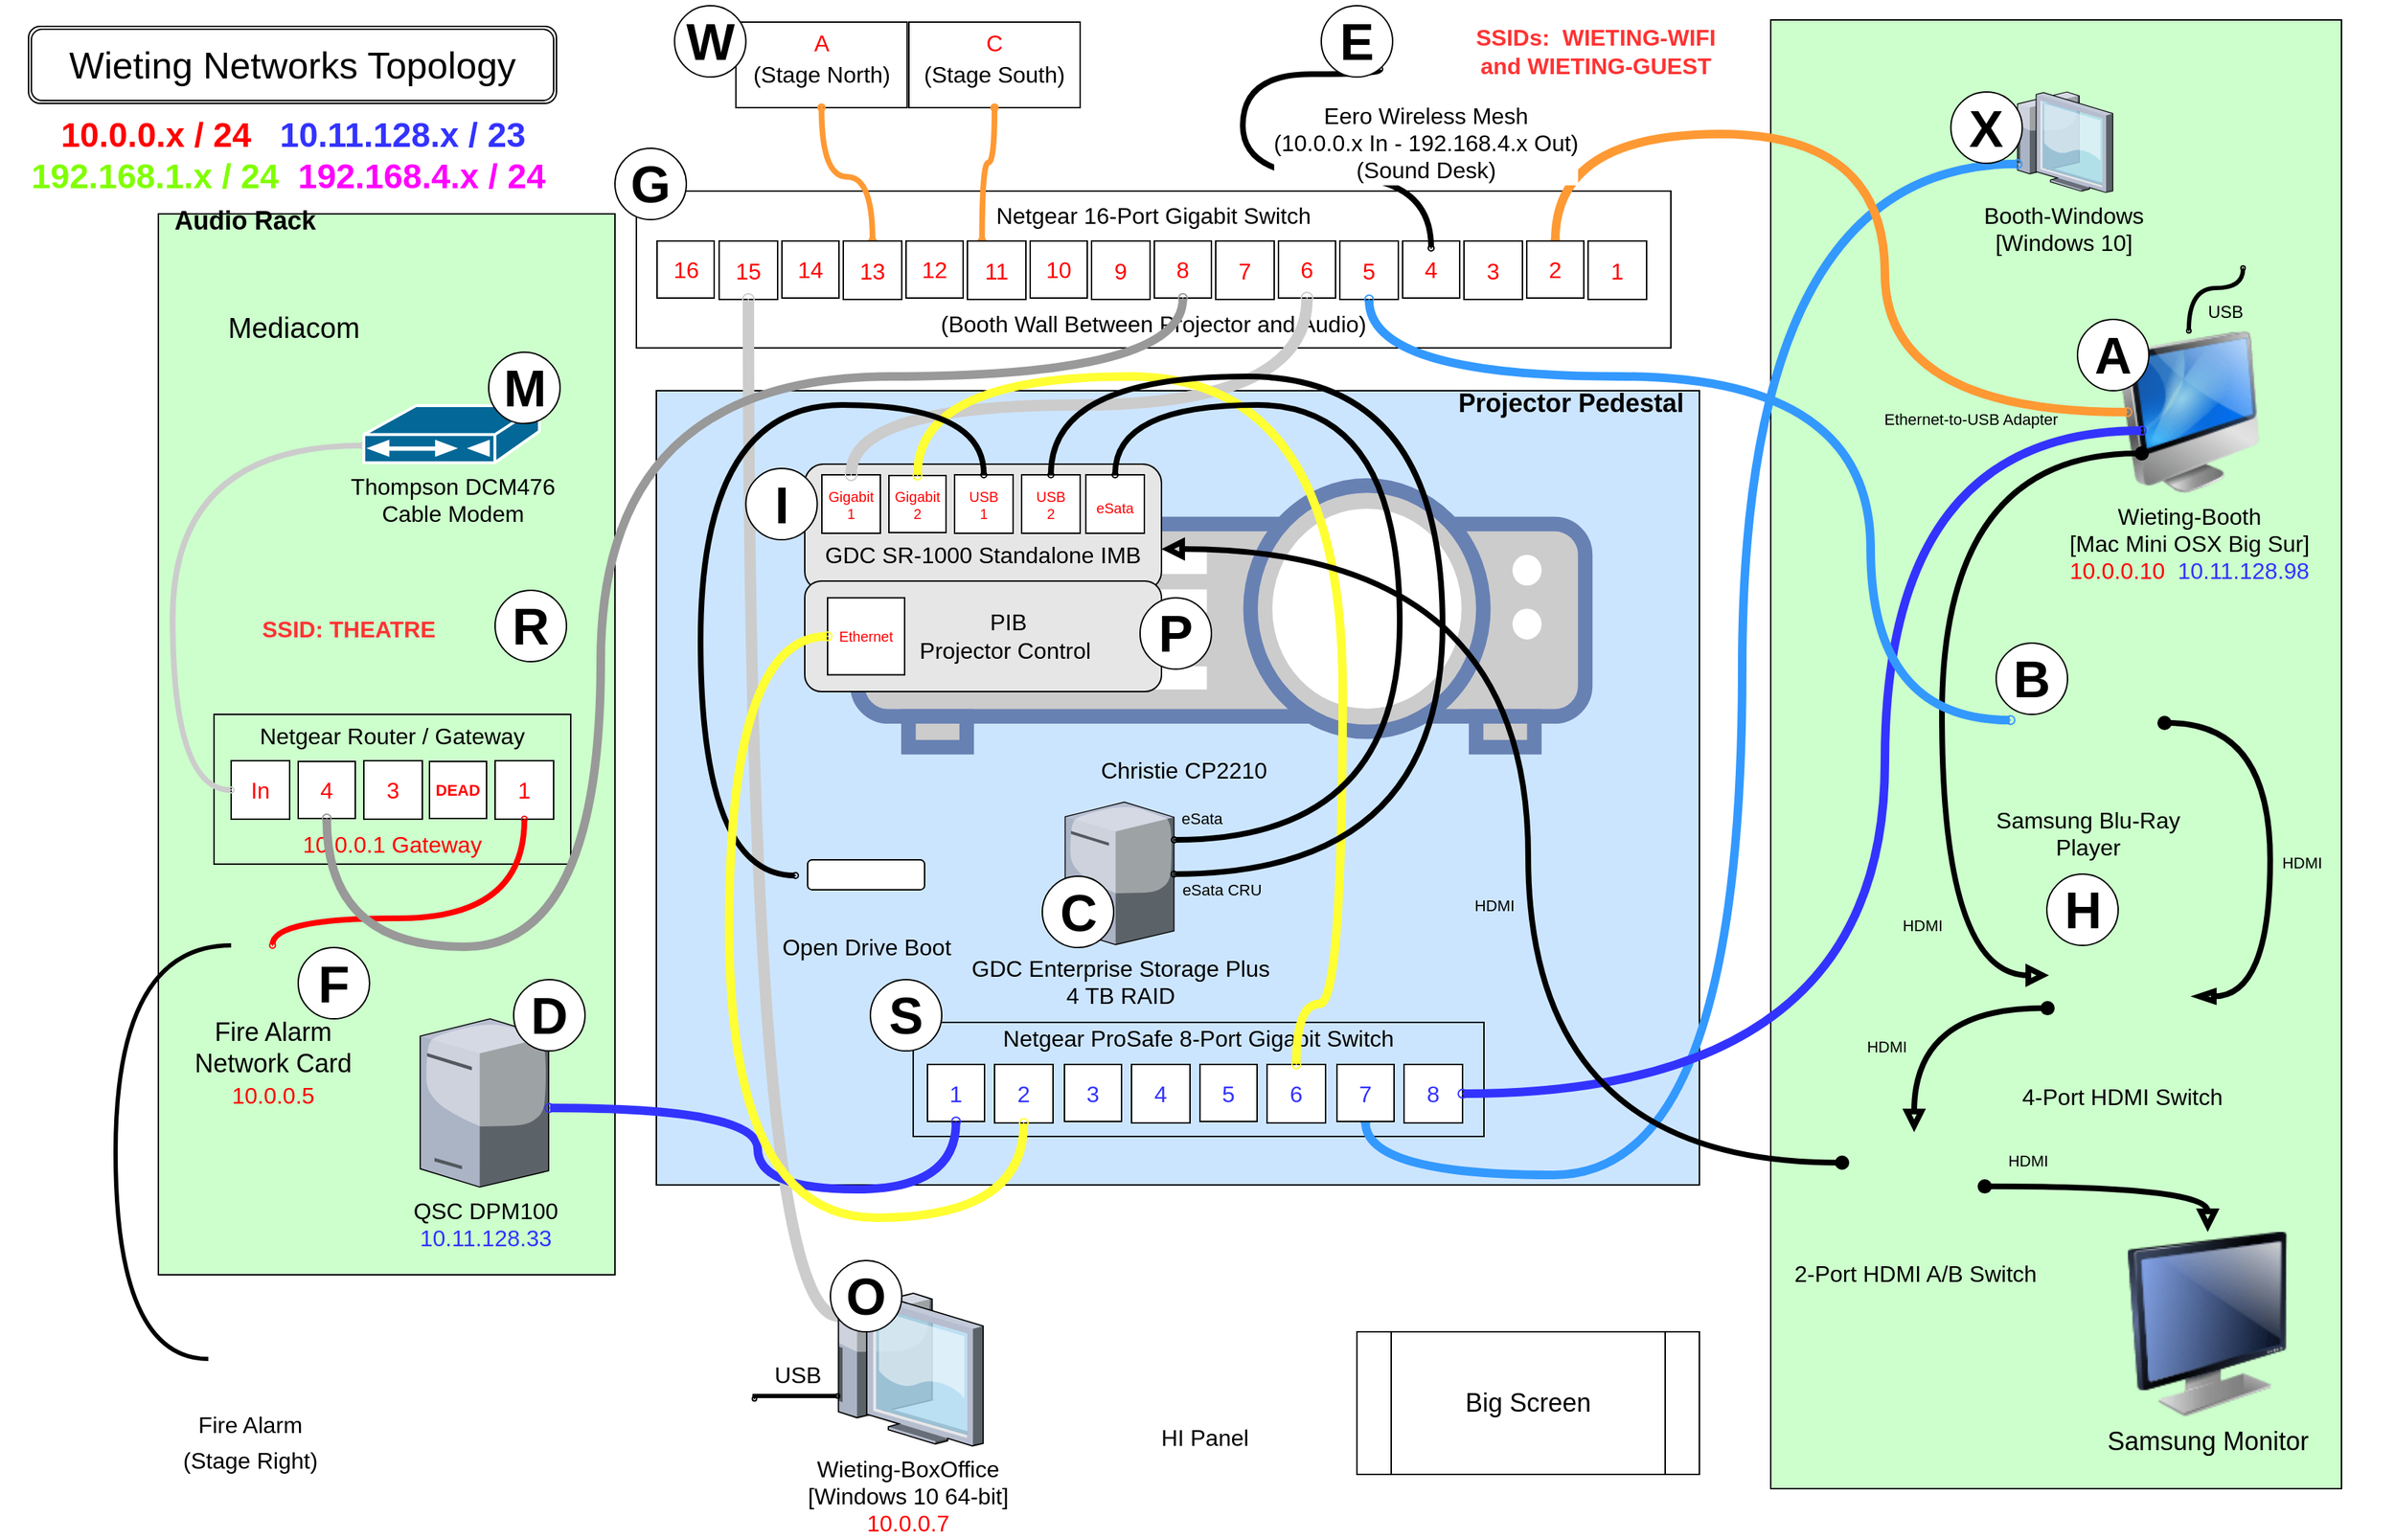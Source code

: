 <mxfile version="15.4.0" type="device"><diagram name="Page-1" id="822b0af5-4adb-64df-f703-e8dfc1f81529"><mxGraphModel dx="1106" dy="602" grid="1" gridSize="10" guides="1" tooltips="1" connect="1" arrows="0" fold="1" page="1" pageScale="1" pageWidth="1700" pageHeight="1100" background="#ffffff" math="0" shadow="0"><root><mxCell id="0"/><mxCell id="1" parent="0"/><mxCell id="6fv-lt0f8RNaYXscr7Qo-129" value="&lt;font style=&quot;font-size: 18px&quot;&gt;&lt;b&gt;&amp;nbsp; Audio Rack&lt;br&gt;&lt;br&gt;&lt;br&gt;&lt;br&gt;&lt;br&gt;&lt;br&gt;&lt;br&gt;&lt;br&gt;&lt;br&gt;&lt;br&gt;&lt;br&gt;&lt;br&gt;&lt;br&gt;&lt;br&gt;&lt;br&gt;&lt;br&gt;&lt;br&gt;&lt;br&gt;&lt;br&gt;&lt;br&gt;&lt;br&gt;&lt;br&gt;&lt;br&gt;&lt;br&gt;&lt;br&gt;&lt;br&gt;&lt;br&gt;&lt;br&gt;&lt;br&gt;&lt;br&gt;&lt;br&gt;&lt;br&gt;&lt;br&gt;&lt;br&gt;&lt;/b&gt;&lt;/font&gt;&lt;div style=&quot;font-size: 18px&quot;&gt;&lt;br&gt;&lt;/div&gt;" style="rounded=0;whiteSpace=wrap;html=1;labelBackgroundColor=none;fillColor=#CCFFCC;align=left;" parent="1" vertex="1"><mxGeometry x="150" y="156" width="320" height="744" as="geometry"/></mxCell><mxCell id="6fv-lt0f8RNaYXscr7Qo-126" value="&lt;b&gt;&lt;br&gt;&lt;/b&gt;" style="rounded=0;whiteSpace=wrap;html=1;fillColor=#CCFFCC;align=left;" parent="1" vertex="1"><mxGeometry x="1280" y="20" width="400" height="1030" as="geometry"/></mxCell><mxCell id="6fv-lt0f8RNaYXscr7Qo-125" value="&lt;font style=&quot;font-size: 18px&quot;&gt;&lt;b&gt;&amp;nbsp; &amp;nbsp; &amp;nbsp; &amp;nbsp; &amp;nbsp; &amp;nbsp; &amp;nbsp; &amp;nbsp; &amp;nbsp; &amp;nbsp; &amp;nbsp; &amp;nbsp; &amp;nbsp; &amp;nbsp; &amp;nbsp; &amp;nbsp; &amp;nbsp; &amp;nbsp; &amp;nbsp; &amp;nbsp; &amp;nbsp; &amp;nbsp; &amp;nbsp; &amp;nbsp; &amp;nbsp; &amp;nbsp; &amp;nbsp; &amp;nbsp; &amp;nbsp; &amp;nbsp; &amp;nbsp; &amp;nbsp; &amp;nbsp; &amp;nbsp; &amp;nbsp; &amp;nbsp; &amp;nbsp; &amp;nbsp; &amp;nbsp; &amp;nbsp; &amp;nbsp; &amp;nbsp; &amp;nbsp; &amp;nbsp; &amp;nbsp; &amp;nbsp; &amp;nbsp; &amp;nbsp; &amp;nbsp; &amp;nbsp; &amp;nbsp; &amp;nbsp; &amp;nbsp; &amp;nbsp; &amp;nbsp; &amp;nbsp; Projector Pedestal&lt;br&gt;&lt;br&gt;&lt;br&gt;&lt;br&gt;&lt;br&gt;&lt;br&gt;&lt;br&gt;&lt;br&gt;&lt;br&gt;&lt;br&gt;&lt;br&gt;&lt;br&gt;&lt;br&gt;&lt;br&gt;&lt;br&gt;&lt;br&gt;&lt;br&gt;&lt;br&gt;&lt;br&gt;&lt;br&gt;&lt;br&gt;&lt;br&gt;&lt;br&gt;&lt;br&gt;&lt;br&gt;&lt;/b&gt;&lt;br&gt;&lt;/font&gt;" style="rounded=0;whiteSpace=wrap;html=1;align=left;fillColor=#CCE5FF;" parent="1" vertex="1"><mxGeometry x="499" y="280" width="731" height="557" as="geometry"/></mxCell><mxCell id="4" value="&lt;div&gt;Booth-Windows&lt;/div&gt;&lt;div&gt;[Windows 10]&lt;/div&gt;&lt;div&gt;&lt;br&gt;&lt;/div&gt;" style="verticalLabelPosition=bottom;aspect=fixed;html=1;verticalAlign=top;strokeColor=none;shape=mxgraph.citrix.thin_client;fontSize=16;" parent="1" vertex="1"><mxGeometry x="1449.25" y="70.5" width="70.5" height="70.5" as="geometry"/></mxCell><mxCell id="11" value="GDC Enterprise Storage Plus&lt;br&gt;4 TB RAID&lt;br&gt;&lt;div&gt;&lt;br&gt;&lt;/div&gt;" style="verticalLabelPosition=bottom;aspect=fixed;html=1;verticalAlign=top;strokeColor=none;shape=mxgraph.citrix.tower_server;fontSize=16;" parent="1" vertex="1"><mxGeometry x="785.5" y="568.5" width="76.27" height="100" as="geometry"/></mxCell><mxCell id="13" value="&lt;span&gt;QSC DPM100&lt;br&gt;&lt;/span&gt;&lt;div&gt;&lt;div&gt;&lt;font color=&quot;#3333ff&quot;&gt;10.11.128.33&lt;/font&gt;&lt;/div&gt;&lt;/div&gt;" style="verticalLabelPosition=bottom;aspect=fixed;html=1;verticalAlign=top;strokeColor=none;shape=mxgraph.citrix.tower_server;fontSize=16;" parent="1" vertex="1"><mxGeometry x="333.5" y="720.5" width="90" height="118" as="geometry"/></mxCell><mxCell id="15" value="&lt;font color=&quot;#000000&quot; style=&quot;font-size: 16px&quot;&gt;Christie CP2210&amp;nbsp; &amp;nbsp; &amp;nbsp; &amp;nbsp; &amp;nbsp; &amp;nbsp;&amp;nbsp;&lt;br&gt;&lt;/font&gt;" style="fontColor=#0066CC;verticalAlign=top;verticalLabelPosition=bottom;labelPosition=center;align=center;html=1;fillColor=#CCCCCC;strokeColor=#6881B3;gradientColor=none;gradientDirection=north;strokeWidth=2;shape=mxgraph.networks.video_projector;" parent="1" vertex="1"><mxGeometry x="640" y="346.5" width="510" height="183.5" as="geometry"/></mxCell><mxCell id="16" value="Wieting-Booth&lt;div&gt;[Mac Mini OSX Big Sur]&lt;/div&gt;&lt;div&gt;&lt;font color=&quot;#ff0000&quot;&gt;10.0.0.10 &amp;nbsp;&lt;/font&gt;&lt;font color=&quot;#3333ff&quot;&gt;10.11.128.98&lt;/font&gt;&lt;/div&gt;" style="image;html=1;labelBackgroundColor=none;image=img/lib/clip_art/computers/iMac_128x128.png;fontSize=16;" parent="1" vertex="1"><mxGeometry x="1488" y="238" width="170" height="114" as="geometry"/></mxCell><mxCell id="19" value="&lt;span style=&quot;background-color: rgb(255 , 255 , 255)&quot;&gt;Netgear 16-Port Gigabit Switch&lt;/span&gt;&lt;div&gt;&lt;span style=&quot;background-color: rgb(255 , 255 , 255)&quot;&gt;&lt;br&gt;&lt;/span&gt;&lt;/div&gt;&lt;div&gt;&lt;span style=&quot;background-color: rgb(255 , 255 , 255)&quot;&gt;&lt;br&gt;&lt;/span&gt;&lt;/div&gt;&lt;div&gt;&lt;span style=&quot;background-color: rgb(255 , 255 , 255)&quot;&gt;&lt;br&gt;&lt;/span&gt;&lt;/div&gt;&lt;div&gt;&lt;span style=&quot;background-color: rgb(255 , 255 , 255)&quot;&gt;(Booth Wall Between Projector and Audio)&lt;/span&gt;&lt;br&gt;&lt;/div&gt;" style="rounded=0;whiteSpace=wrap;html=1;fontSize=16;" parent="1" vertex="1"><mxGeometry x="485" y="140" width="725" height="110" as="geometry"/></mxCell><mxCell id="20" value="16" style="whiteSpace=wrap;html=1;aspect=fixed;fontSize=16;fontColor=#FF0000;" parent="1" vertex="1"><mxGeometry x="499.5" y="175" width="40" height="40" as="geometry"/></mxCell><mxCell id="21" value="15" style="whiteSpace=wrap;html=1;aspect=fixed;fontSize=16;fontColor=#FF0000;" parent="1" vertex="1"><mxGeometry x="543" y="175.0" width="41" height="41" as="geometry"/></mxCell><mxCell id="22" style="edgeStyle=orthogonalEdgeStyle;rounded=0;html=1;exitX=0.5;exitY=1;entryX=0.5;entryY=1;jettySize=auto;orthogonalLoop=1;fontSize=16;fontColor=#FF0000;" parent="1" source="21" target="21" edge="1"><mxGeometry relative="1" as="geometry"/></mxCell><mxCell id="25" style="edgeStyle=orthogonalEdgeStyle;rounded=0;html=1;exitX=0.5;exitY=1;entryX=0.5;entryY=1;jettySize=auto;orthogonalLoop=1;fontSize=16;fontColor=#FF0000;" parent="1" source="24" target="24" edge="1"><mxGeometry relative="1" as="geometry"/></mxCell><mxCell id="119" style="edgeStyle=orthogonalEdgeStyle;curved=1;rounded=0;html=1;exitX=0.5;exitY=1;entryX=0.645;entryY=0.14;entryPerimeter=0;startArrow=oval;startFill=1;startSize=1;endArrow=oval;endFill=1;endSize=1;jettySize=auto;orthogonalLoop=1;strokeWidth=8;fontSize=26;fontColor=#FF0000;exitDx=0;exitDy=0;entryDx=0;entryDy=0;strokeColor=#CCCCCC;" parent="1" source="21" target="78" edge="1"><mxGeometry relative="1" as="geometry"><Array as="points"><mxPoint x="564" y="929"/></Array></mxGeometry></mxCell><mxCell id="28" style="edgeStyle=orthogonalEdgeStyle;rounded=0;html=1;exitX=0.5;exitY=1;entryX=0.5;entryY=1;jettySize=auto;orthogonalLoop=1;fontSize=16;fontColor=#FF0000;" parent="1" source="27" target="27" edge="1"><mxGeometry relative="1" as="geometry"/></mxCell><mxCell id="29" value="10" style="whiteSpace=wrap;html=1;aspect=fixed;fontSize=16;fontColor=#FF0000;" parent="1" vertex="1"><mxGeometry x="761" y="175.0" width="40" height="40" as="geometry"/></mxCell><mxCell id="31" style="edgeStyle=orthogonalEdgeStyle;rounded=0;html=1;exitX=0.5;exitY=1;entryX=0.5;entryY=1;jettySize=auto;orthogonalLoop=1;fontSize=16;fontColor=#FF0000;" parent="1" source="30" target="30" edge="1"><mxGeometry relative="1" as="geometry"/></mxCell><mxCell id="32" value="&lt;br&gt;Netgear ProSafe 8-Port Gigabit Switch&lt;div&gt;&lt;br&gt;&lt;/div&gt;&lt;div&gt;&lt;br&gt;&lt;/div&gt;&lt;div&gt;&lt;br&gt;&lt;/div&gt;&lt;div&gt;&lt;br&gt;&lt;/div&gt;" style="rounded=0;whiteSpace=wrap;html=1;fontSize=16;fillColor=none;" parent="1" vertex="1"><mxGeometry x="679" y="723" width="400" height="80" as="geometry"/></mxCell><mxCell id="33" value="1" style="whiteSpace=wrap;html=1;aspect=fixed;fontSize=16;fontColor=#3333FF;" parent="1" vertex="1"><mxGeometry x="689" y="752.5" width="40" height="40" as="geometry"/></mxCell><mxCell id="34" value="2" style="whiteSpace=wrap;html=1;aspect=fixed;fontSize=16;fontColor=#3333FF;" parent="1" vertex="1"><mxGeometry x="736" y="752.5" width="41" height="41" as="geometry"/></mxCell><mxCell id="35" style="edgeStyle=orthogonalEdgeStyle;rounded=0;html=1;exitX=0.5;exitY=1;entryX=0.5;entryY=1;jettySize=auto;orthogonalLoop=1;fontSize=16;fontColor=#3333FF;" parent="1" source="34" target="34" edge="1"><mxGeometry relative="1" as="geometry"/></mxCell><mxCell id="113" style="edgeStyle=orthogonalEdgeStyle;curved=1;rounded=0;jumpStyle=gap;jumpSize=7;html=1;exitX=0.5;exitY=1;startArrow=oval;startFill=1;startSize=1;endArrow=oval;endFill=1;endSize=1;jettySize=auto;orthogonalLoop=1;strokeWidth=6;fontSize=26;fontColor=#FF0000;exitDx=0;exitDy=0;strokeColor=#3399FF;entryX=0.053;entryY=0.716;entryDx=0;entryDy=0;entryPerimeter=0;" parent="1" source="42" target="4" edge="1"><mxGeometry relative="1" as="geometry"><Array as="points"><mxPoint x="996" y="830"/><mxPoint x="1260" y="830"/><mxPoint x="1260" y="121"/></Array><mxPoint x="1260" y="910" as="targetPoint"/></mxGeometry></mxCell><mxCell id="36" value="3" style="whiteSpace=wrap;html=1;aspect=fixed;fontSize=16;fontColor=#3333FF;" parent="1" vertex="1"><mxGeometry x="785" y="752.5" width="40" height="40" as="geometry"/></mxCell><mxCell id="37" value="4" style="whiteSpace=wrap;html=1;aspect=fixed;fontSize=16;fontColor=#3333FF;" parent="1" vertex="1"><mxGeometry x="832" y="752.5" width="41" height="41" as="geometry"/></mxCell><mxCell id="38" style="edgeStyle=orthogonalEdgeStyle;rounded=0;html=1;exitX=0.5;exitY=1;entryX=0.5;entryY=1;jettySize=auto;orthogonalLoop=1;fontSize=16;fontColor=#3333FF;" parent="1" source="37" target="37" edge="1"><mxGeometry relative="1" as="geometry"/></mxCell><mxCell id="39" value="5" style="whiteSpace=wrap;html=1;aspect=fixed;fontSize=16;fontColor=#3333FF;" parent="1" vertex="1"><mxGeometry x="880" y="752.5" width="40" height="40" as="geometry"/></mxCell><mxCell id="40" value="6" style="whiteSpace=wrap;html=1;aspect=fixed;fontSize=16;fontColor=#3333FF;" parent="1" vertex="1"><mxGeometry x="927" y="752.5" width="41" height="41" as="geometry"/></mxCell><mxCell id="41" style="edgeStyle=orthogonalEdgeStyle;rounded=0;html=1;exitX=0.5;exitY=1;entryX=0.5;entryY=1;jettySize=auto;orthogonalLoop=1;fontSize=16;fontColor=#3333FF;" parent="1" source="40" target="40" edge="1"><mxGeometry relative="1" as="geometry"/></mxCell><mxCell id="42" value="7" style="whiteSpace=wrap;html=1;aspect=fixed;fontSize=16;fontColor=#3333FF;" parent="1" vertex="1"><mxGeometry x="976" y="752.5" width="40" height="40" as="geometry"/></mxCell><mxCell id="108" style="edgeStyle=orthogonalEdgeStyle;curved=1;rounded=0;jumpStyle=gap;jumpSize=7;html=1;exitX=0.5;exitY=0;startArrow=oval;startFill=1;startSize=1;endArrow=oval;endFill=1;endSize=1;jettySize=auto;orthogonalLoop=1;strokeWidth=6;fontSize=26;fontColor=#FF0000;exitDx=0;exitDy=0;strokeColor=#FF9933;entryX=0.247;entryY=0.5;entryDx=0;entryDy=0;entryPerimeter=0;" parent="1" source="Uc2GpxPDQ8Em2WzF4MfJ-134" target="16" edge="1"><mxGeometry relative="1" as="geometry"><mxPoint x="1240" y="30" as="targetPoint"/><Array as="points"><mxPoint x="1129" y="100"/><mxPoint x="1360" y="100"/><mxPoint x="1360" y="295"/></Array></mxGeometry></mxCell><mxCell id="ki_1EV-2fa_w-ZF18_eR-129" value="Ethernet-to-USB Adapter" style="edgeLabel;html=1;align=center;verticalAlign=middle;resizable=0;points=[];labelBackgroundColor=none;" parent="108" vertex="1" connectable="0"><mxGeometry x="0.057" y="-23" relative="1" as="geometry"><mxPoint x="83" y="151" as="offset"/></mxGeometry></mxCell><mxCell id="43" value="8" style="whiteSpace=wrap;html=1;aspect=fixed;fontSize=16;fontColor=#3333FF;" parent="1" vertex="1"><mxGeometry x="1023" y="752.5" width="41" height="41" as="geometry"/></mxCell><mxCell id="44" style="edgeStyle=orthogonalEdgeStyle;rounded=0;html=1;exitX=0.5;exitY=1;entryX=0.5;entryY=1;jettySize=auto;orthogonalLoop=1;fontSize=16;fontColor=#3333FF;" parent="1" source="43" target="43" edge="1"><mxGeometry relative="1" as="geometry"/></mxCell><mxCell id="111" style="edgeStyle=orthogonalEdgeStyle;curved=1;rounded=0;jumpStyle=gap;jumpSize=7;html=1;exitX=1.006;exitY=0.53;startArrow=oval;startFill=1;startSize=1;endArrow=oval;endFill=1;endSize=1;jettySize=auto;orthogonalLoop=1;strokeColor=#3333FF;strokeWidth=6;fontSize=26;fontColor=#FF0000;exitDx=0;exitDy=0;exitPerimeter=0;entryX=0.5;entryY=1;entryDx=0;entryDy=0;" parent="1" source="13" target="33" edge="1"><mxGeometry relative="1" as="geometry"><Array as="points"><mxPoint x="570" y="783"/><mxPoint x="570" y="840"/><mxPoint x="709" y="840"/></Array><mxPoint x="890" y="769" as="targetPoint"/></mxGeometry></mxCell><mxCell id="73" value="" style="shape=image;html=1;verticalAlign=top;verticalLabelPosition=bottom;labelBackgroundColor=#ffffff;imageAspect=0;aspect=fixed;image=https://cdn3.iconfinder.com/data/icons/iconic-1/32/bolt-128.png;fontSize=16;rotation=90;" parent="1" vertex="1"><mxGeometry x="272" y="250" width="53" height="53" as="geometry"/></mxCell><mxCell id="75" value="Mediacom" style="text;html=1;strokeColor=none;fillColor=none;align=center;verticalAlign=middle;whiteSpace=wrap;rounded=0;fontSize=20;" parent="1" vertex="1"><mxGeometry x="196" y="216" width="98" height="37" as="geometry"/></mxCell><mxCell id="76" value="Wieting Networks Topology" style="shape=ext;double=1;rounded=1;whiteSpace=wrap;html=1;fontSize=26;" parent="1" vertex="1"><mxGeometry x="59" y="24.5" width="370" height="54" as="geometry"/></mxCell><mxCell id="77" value="&lt;font color=&quot;#ff0000&quot;&gt;10.0.0.x / 24&amp;nbsp; &amp;nbsp;&lt;/font&gt;&lt;span style=&quot;color: rgb(51 , 51 , 255)&quot;&gt;10.11.128.x / 23&lt;br&gt;&lt;/span&gt;&lt;font color=&quot;#80ff00&quot;&gt;192.168.1.x / 24&lt;/font&gt;&lt;font color=&quot;#ff0000&quot;&gt;&amp;nbsp; &lt;/font&gt;&lt;font color=&quot;#ff00ff&quot;&gt;192.168.4.x / 24&lt;/font&gt;&lt;font color=&quot;#ff0000&quot;&gt;&amp;nbsp;&lt;br&gt;&lt;/font&gt;" style="text;strokeColor=none;fillColor=none;html=1;fontSize=24;fontStyle=1;verticalAlign=middle;align=center;" parent="1" vertex="1"><mxGeometry x="39" y="95" width="410" height="40" as="geometry"/></mxCell><mxCell id="78" value="&lt;div&gt;Wieting-BoxOffice&lt;/div&gt;&lt;div&gt;[Windows 10 64-bit]&lt;/div&gt;&lt;div&gt;&lt;font color=&quot;#ff0000&quot; style=&quot;font-size: 16px&quot;&gt;10.0.0.7&lt;/font&gt;&lt;/div&gt;" style="verticalLabelPosition=bottom;aspect=fixed;html=1;verticalAlign=top;strokeColor=none;shape=mxgraph.citrix.thin_client;fontSize=16;" parent="1" vertex="1"><mxGeometry x="621" y="913" width="107" height="107" as="geometry"/></mxCell><mxCell id="79" value="" style="shape=image;html=1;verticalAlign=top;verticalLabelPosition=bottom;labelBackgroundColor=#ffffff;imageAspect=0;aspect=fixed;image=https://cdn2.iconfinder.com/data/icons/pittogrammi/142/07-128.png;fontSize=26;fontColor=#FF0000;" parent="1" vertex="1"><mxGeometry x="473.75" y="940" width="94" height="94" as="geometry"/></mxCell><mxCell id="80" value="&lt;font color=&quot;#000000&quot;&gt;&lt;span style=&quot;font-size: 16px&quot;&gt;Open Drive Boot&lt;/span&gt;&lt;/font&gt;" style="shape=image;html=1;verticalAlign=top;verticalLabelPosition=bottom;labelBackgroundColor=none;imageAspect=0;aspect=fixed;image=https://cdn1.iconfinder.com/data/icons/Momentum_MatteEntireSet/32/network-hub.png;fontSize=26;fontColor=#FF0000;" parent="1" vertex="1"><mxGeometry x="596.5" y="545.76" width="99" height="99" as="geometry"/></mxCell><mxCell id="81" style="edgeStyle=orthogonalEdgeStyle;rounded=0;html=1;exitX=0.5;exitY=1;entryX=0.5;entryY=1;jettySize=auto;orthogonalLoop=1;fontSize=26;fontColor=#FF0000;" parent="1" source="80" target="80" edge="1"><mxGeometry relative="1" as="geometry"/></mxCell><mxCell id="86" value="&lt;font style=&quot;font-size: 16px&quot;&gt;A&lt;/font&gt;&lt;div style=&quot;font-size: 16px&quot;&gt;&lt;font color=&quot;#000000&quot; style=&quot;font-size: 16px&quot;&gt;(Stage North)&lt;br&gt;&lt;br&gt;&lt;/font&gt;&lt;/div&gt;" style="rounded=0;whiteSpace=wrap;html=1;fontSize=26;fontColor=#FF0000;" parent="1" vertex="1"><mxGeometry x="554.75" y="21.5" width="120" height="60" as="geometry"/></mxCell><mxCell id="88" value="&lt;span style=&quot;font-size: 16px&quot;&gt;C&lt;/span&gt;&lt;br&gt;&lt;div style=&quot;font-size: 16px&quot;&gt;&lt;font color=&quot;#000000&quot; style=&quot;font-size: 16px&quot;&gt;(Stage South)&lt;br&gt;&lt;br&gt;&lt;/font&gt;&lt;/div&gt;" style="rounded=0;whiteSpace=wrap;html=1;fontSize=26;fontColor=#FF0000;" parent="1" vertex="1"><mxGeometry x="676" y="21.5" width="120" height="60" as="geometry"/></mxCell><mxCell id="97" style="edgeStyle=orthogonalEdgeStyle;curved=1;rounded=0;html=1;entryX=0.5;entryY=0;jettySize=auto;orthogonalLoop=1;fontSize=26;fontColor=#FF0000;strokeWidth=4;startArrow=oval;startFill=1;endArrow=oval;endFill=1;endSize=2;startSize=2;exitX=0.5;exitY=1;entryDx=0;entryDy=0;strokeColor=#FF9933;" parent="1" source="86" target="24" edge="1"><mxGeometry relative="1" as="geometry"><mxPoint x="200" y="730" as="sourcePoint"/><Array as="points"><mxPoint x="615" y="130"/><mxPoint x="651" y="130"/></Array></mxGeometry></mxCell><mxCell id="58" value="&lt;div&gt;Netgear Router / Gateway&lt;br&gt;&lt;br&gt;&lt;/div&gt;&lt;div&gt;&lt;br&gt;&lt;/div&gt;&lt;div&gt;&lt;br&gt;&lt;/div&gt;&lt;div&gt;&lt;font color=&quot;#ff0000&quot;&gt;10.0.0.1 Gateway&lt;/font&gt;&lt;/div&gt;" style="rounded=0;whiteSpace=wrap;html=1;fontSize=16;fillColor=none;" parent="1" vertex="1"><mxGeometry x="189" y="507" width="250" height="105" as="geometry"/></mxCell><mxCell id="61" style="edgeStyle=orthogonalEdgeStyle;rounded=0;html=1;exitX=0.5;exitY=1;entryX=0.5;entryY=1;jettySize=auto;orthogonalLoop=1;fontSize=16;fontColor=#FF0000;" parent="1" edge="1"><mxGeometry relative="1" as="geometry"><mxPoint x="288.143" y="580.143" as="sourcePoint"/><mxPoint x="288.143" y="580.143" as="targetPoint"/></mxGeometry></mxCell><mxCell id="63" value="In" style="whiteSpace=wrap;html=1;aspect=fixed;fontSize=16;fontColor=#FF0000;" parent="1" vertex="1"><mxGeometry x="201" y="539.5" width="41" height="41" as="geometry"/></mxCell><mxCell id="64" style="edgeStyle=orthogonalEdgeStyle;rounded=0;html=1;exitX=0.5;exitY=1;entryX=0.5;entryY=1;jettySize=auto;orthogonalLoop=1;fontSize=16;fontColor=#FF0000;" parent="1" source="63" target="63" edge="1"><mxGeometry relative="1" as="geometry"/></mxCell><mxCell id="65" value="4" style="whiteSpace=wrap;html=1;aspect=fixed;fontSize=16;fontColor=#FF0000;" parent="1" vertex="1"><mxGeometry x="248" y="540" width="40" height="40" as="geometry"/></mxCell><mxCell id="66" value="3" style="whiteSpace=wrap;html=1;aspect=fixed;fontSize=16;fontColor=#FF0000;" parent="1" vertex="1"><mxGeometry x="294" y="539.5" width="41" height="41" as="geometry"/></mxCell><mxCell id="67" style="edgeStyle=orthogonalEdgeStyle;rounded=0;html=1;exitX=0.5;exitY=1;entryX=0.5;entryY=1;jettySize=auto;orthogonalLoop=1;fontSize=16;fontColor=#FF0000;" parent="1" source="66" target="66" edge="1"><mxGeometry relative="1" as="geometry"/></mxCell><mxCell id="68" value="DEAD" style="whiteSpace=wrap;html=1;aspect=fixed;fontSize=11;fontColor=#FF0000;fontStyle=1" parent="1" vertex="1"><mxGeometry x="340" y="540" width="40" height="40" as="geometry"/></mxCell><mxCell id="69" value="1" style="whiteSpace=wrap;html=1;aspect=fixed;fontSize=16;fontColor=#FF0000;" parent="1" vertex="1"><mxGeometry x="386" y="539.5" width="41" height="41" as="geometry"/></mxCell><mxCell id="70" style="edgeStyle=orthogonalEdgeStyle;rounded=0;html=1;exitX=0.5;exitY=1;entryX=0.5;entryY=1;jettySize=auto;orthogonalLoop=1;fontSize=16;fontColor=#FF0000;" parent="1" source="69" target="69" edge="1"><mxGeometry relative="1" as="geometry"/></mxCell><mxCell id="104" style="edgeStyle=orthogonalEdgeStyle;curved=1;rounded=0;html=1;startArrow=oval;startFill=1;startSize=1;endArrow=oval;endFill=1;endSize=1;jettySize=auto;orthogonalLoop=1;strokeColor=#FF0000;strokeWidth=4;fontSize=26;fontColor=#FF0000;entryX=0.5;entryY=1;entryDx=0;entryDy=0;exitX=0.5;exitY=0.5;exitDx=0;exitDy=0;exitPerimeter=0;" parent="1" source="103" target="69" edge="1"><mxGeometry relative="1" as="geometry"><Array as="points"><mxPoint x="230" y="650"/><mxPoint x="407" y="650"/></Array><mxPoint x="344" y="580" as="targetPoint"/></mxGeometry></mxCell><mxCell id="71" value="" style="shape=image;html=1;verticalAlign=top;verticalLabelPosition=bottom;labelBackgroundColor=#ffffff;imageAspect=0;aspect=fixed;image=https://cdn1.iconfinder.com/data/icons/technology-and-hardware-2/200/vector_66_16-128.png;fontSize=16;" parent="1" vertex="1"><mxGeometry x="280" y="391" width="128" height="128" as="geometry"/></mxCell><mxCell id="101" style="edgeStyle=orthogonalEdgeStyle;curved=1;rounded=0;html=1;jettySize=auto;orthogonalLoop=1;fontSize=26;fontColor=#FF0000;strokeWidth=4;startArrow=oval;startFill=1;endArrow=oval;endFill=1;endSize=2;startSize=2;exitX=0.25;exitY=0;entryX=0.5;entryY=1;entryDx=0;entryDy=0;exitDx=0;exitDy=0;strokeColor=#FF9933;" parent="1" source="27" target="88" edge="1"><mxGeometry relative="1" as="geometry"><mxPoint x="258" y="545" as="sourcePoint"/><mxPoint x="290" y="670" as="targetPoint"/><Array as="points"><mxPoint x="727" y="120"/><mxPoint x="736" y="120"/></Array></mxGeometry></mxCell><mxCell id="6fv-lt0f8RNaYXscr7Qo-133" style="edgeStyle=orthogonalEdgeStyle;orthogonalLoop=1;jettySize=auto;html=1;exitX=0;exitY=0.5;exitDx=0;exitDy=0;labelBackgroundColor=none;strokeWidth=3;endArrow=none;endFill=0;curved=1;" parent="1" source="103" target="6fv-lt0f8RNaYXscr7Qo-131" edge="1"><mxGeometry relative="1" as="geometry"><Array as="points"><mxPoint x="120" y="669"/><mxPoint x="120" y="959"/></Array></mxGeometry></mxCell><mxCell id="103" value="&lt;p style=&quot;line-height: 80%&quot;&gt;&lt;font style=&quot;font-size: 18px ; line-height: 100%&quot; color=&quot;#000000&quot;&gt;&lt;font style=&quot;font-size: 18px&quot;&gt;&lt;br&gt;&lt;/font&gt;&lt;/font&gt;&lt;/p&gt;&lt;p style=&quot;line-height: 80%&quot;&gt;&lt;font style=&quot;font-size: 18px ; line-height: 100%&quot; color=&quot;#000000&quot;&gt;&lt;font style=&quot;font-size: 18px&quot;&gt;Fire Alarm&lt;br&gt;&lt;/font&gt;Network Card&lt;br&gt;&lt;/font&gt;&lt;span style=&quot;font-size: 16px&quot;&gt;10.0.0.5&lt;/span&gt;&lt;/p&gt;&lt;p&gt;&lt;/p&gt;" style="shape=image;html=1;verticalAlign=middle;verticalLabelPosition=bottom;labelBackgroundColor=none;imageAspect=0;aspect=fixed;image=https://cdn1.iconfinder.com/data/icons/Momentum_MatteEntireSet/32/network-hub.png;fontSize=26;fontColor=#FF0000;" parent="1" vertex="1"><mxGeometry x="201" y="640" width="58" height="58" as="geometry"/></mxCell><mxCell id="106" style="edgeStyle=orthogonalEdgeStyle;curved=1;rounded=0;html=1;exitX=-0.008;exitY=0.7;exitPerimeter=0;startArrow=oval;startFill=1;startSize=1;endArrow=oval;endFill=1;endSize=1;jettySize=auto;orthogonalLoop=1;strokeWidth=4;fontSize=26;fontColor=#FF0000;strokeColor=#CCCCCC;entryX=0;entryY=0.5;entryDx=0;entryDy=0;exitDx=0;exitDy=0;" parent="1" source="72" target="63" edge="1"><mxGeometry relative="1" as="geometry"><Array as="points"><mxPoint x="160" y="319"/><mxPoint x="160" y="560"/></Array><mxPoint x="129" y="580" as="targetPoint"/></mxGeometry></mxCell><mxCell id="72" value="Thompson DCM476&lt;div&gt;Cable Modem&lt;/div&gt;" style="shape=mxgraph.cisco.modems_and_phones.cable_modem;html=1;dashed=0;fillColor=#036897;strokeColor=#ffffff;strokeWidth=2;verticalLabelPosition=bottom;verticalAlign=top;fontSize=16;labelBackgroundColor=none;" parent="1" vertex="1"><mxGeometry x="294" y="290.5" width="123" height="40" as="geometry"/></mxCell><mxCell id="17" value="Samsung Blu-Ray&lt;br&gt;Player" style="shape=image;html=1;verticalAlign=top;verticalLabelPosition=bottom;labelBackgroundColor=none;imageAspect=0;aspect=fixed;image=https://cdn2.iconfinder.com/data/icons/Radium_Neue_PNGs/128/BLURAY.png;fontSize=16;" parent="1" vertex="1"><mxGeometry x="1448" y="457" width="108" height="108" as="geometry"/></mxCell><mxCell id="125" value="&lt;font color=&quot;#000000&quot;&gt;&lt;span style=&quot;font-size: 16px&quot;&gt;USB&amp;nbsp;&lt;/span&gt;&lt;/font&gt;" style="edgeStyle=orthogonalEdgeStyle;rounded=0;html=1;startArrow=oval;startFill=1;startSize=1;endArrow=oval;endFill=1;endSize=1;jettySize=auto;orthogonalLoop=1;strokeColor=#000000;strokeWidth=3;fontSize=26;fontColor=#FF0000;entryX=0.047;entryY=0.673;entryPerimeter=0;labelBackgroundColor=none;exitX=1;exitY=0.5;exitDx=0;exitDy=0;" parent="1" source="79" target="78" edge="1"><mxGeometry x="0.133" y="19" relative="1" as="geometry"><mxPoint x="471" y="995" as="sourcePoint"/><mxPoint x="599" y="1010" as="targetPoint"/><Array as="points"><mxPoint x="568" y="985"/></Array><mxPoint y="1" as="offset"/></mxGeometry></mxCell><mxCell id="Uc2GpxPDQ8Em2WzF4MfJ-125" value="8" style="whiteSpace=wrap;html=1;aspect=fixed;fontSize=16;fontColor=#FF0000;" parent="1" vertex="1"><mxGeometry x="848" y="175" width="40" height="40" as="geometry"/></mxCell><mxCell id="Uc2GpxPDQ8Em2WzF4MfJ-126" value="7" style="whiteSpace=wrap;html=1;aspect=fixed;fontSize=16;fontColor=#FF0000;" parent="1" vertex="1"><mxGeometry x="891" y="175.0" width="41" height="41" as="geometry"/></mxCell><mxCell id="Uc2GpxPDQ8Em2WzF4MfJ-127" style="edgeStyle=orthogonalEdgeStyle;rounded=0;html=1;exitX=0.5;exitY=1;entryX=0.5;entryY=1;jettySize=auto;orthogonalLoop=1;fontSize=16;fontColor=#FF0000;" parent="1" source="Uc2GpxPDQ8Em2WzF4MfJ-126" target="Uc2GpxPDQ8Em2WzF4MfJ-126" edge="1"><mxGeometry relative="1" as="geometry"/></mxCell><mxCell id="Uc2GpxPDQ8Em2WzF4MfJ-128" value="6" style="whiteSpace=wrap;html=1;aspect=fixed;fontSize=16;fontColor=#FF0000;" parent="1" vertex="1"><mxGeometry x="935" y="175.0" width="40" height="40" as="geometry"/></mxCell><mxCell id="Uc2GpxPDQ8Em2WzF4MfJ-129" value="5" style="whiteSpace=wrap;html=1;aspect=fixed;fontSize=16;fontColor=#FF0000;" parent="1" vertex="1"><mxGeometry x="978" y="175.0" width="41" height="41" as="geometry"/></mxCell><mxCell id="Uc2GpxPDQ8Em2WzF4MfJ-130" style="edgeStyle=orthogonalEdgeStyle;rounded=0;html=1;exitX=0.5;exitY=1;entryX=0.5;entryY=1;jettySize=auto;orthogonalLoop=1;fontSize=16;fontColor=#FF0000;" parent="1" source="Uc2GpxPDQ8Em2WzF4MfJ-129" target="Uc2GpxPDQ8Em2WzF4MfJ-129" edge="1"><mxGeometry relative="1" as="geometry"/></mxCell><mxCell id="Uc2GpxPDQ8Em2WzF4MfJ-131" value="4" style="whiteSpace=wrap;html=1;aspect=fixed;fontSize=16;fontColor=#FF0000;" parent="1" vertex="1"><mxGeometry x="1022" y="175" width="40" height="40" as="geometry"/></mxCell><mxCell id="Uc2GpxPDQ8Em2WzF4MfJ-132" value="3" style="whiteSpace=wrap;html=1;aspect=fixed;fontSize=16;fontColor=#FF0000;" parent="1" vertex="1"><mxGeometry x="1065" y="175.0" width="41" height="41" as="geometry"/></mxCell><mxCell id="Uc2GpxPDQ8Em2WzF4MfJ-133" style="edgeStyle=orthogonalEdgeStyle;rounded=0;html=1;exitX=0.5;exitY=1;entryX=0.5;entryY=1;jettySize=auto;orthogonalLoop=1;fontSize=16;fontColor=#FF0000;" parent="1" source="Uc2GpxPDQ8Em2WzF4MfJ-132" target="Uc2GpxPDQ8Em2WzF4MfJ-132" edge="1"><mxGeometry relative="1" as="geometry"/></mxCell><mxCell id="Uc2GpxPDQ8Em2WzF4MfJ-134" value="2" style="whiteSpace=wrap;html=1;aspect=fixed;fontSize=16;fontColor=#FF0000;" parent="1" vertex="1"><mxGeometry x="1109" y="175.0" width="40" height="40" as="geometry"/></mxCell><mxCell id="Uc2GpxPDQ8Em2WzF4MfJ-135" value="1" style="whiteSpace=wrap;html=1;aspect=fixed;fontSize=16;fontColor=#FF0000;" parent="1" vertex="1"><mxGeometry x="1152" y="175.0" width="41" height="41" as="geometry"/></mxCell><mxCell id="Uc2GpxPDQ8Em2WzF4MfJ-136" style="edgeStyle=orthogonalEdgeStyle;rounded=0;html=1;exitX=0.5;exitY=1;entryX=0.5;entryY=1;jettySize=auto;orthogonalLoop=1;fontSize=16;fontColor=#FF0000;entryDx=0;entryDy=0;" parent="1" source="Uc2GpxPDQ8Em2WzF4MfJ-135" target="Uc2GpxPDQ8Em2WzF4MfJ-135" edge="1"><mxGeometry relative="1" as="geometry"/></mxCell><mxCell id="Uc2GpxPDQ8Em2WzF4MfJ-139" style="edgeStyle=orthogonalEdgeStyle;curved=1;rounded=0;html=1;exitX=0;exitY=0.75;startArrow=oval;startFill=1;startSize=1;endArrow=oval;endFill=1;endSize=1;jettySize=auto;orthogonalLoop=1;strokeWidth=4;fontSize=26;fontColor=#FF0000;exitDx=0;exitDy=0;" parent="1" source="p-QA2WVhf4EVOZShiQVh-127" edge="1"><mxGeometry relative="1" as="geometry"><Array as="points"><mxPoint x="1006" y="58"/><mxPoint x="910" y="58"/><mxPoint x="910" y="130"/><mxPoint x="1042" y="130"/></Array><mxPoint x="1484" y="907" as="sourcePoint"/><mxPoint x="1042" y="180" as="targetPoint"/></mxGeometry></mxCell><mxCell id="1nk_xtrAiaNTw1OJd2V9-125" value="&lt;font style=&quot;font-size: 36px&quot;&gt;&lt;b&gt;A&lt;/b&gt;&lt;/font&gt;" style="ellipse;whiteSpace=wrap;html=1;aspect=fixed;" parent="1" vertex="1"><mxGeometry x="1495" y="230" width="50" height="50" as="geometry"/></mxCell><mxCell id="1nk_xtrAiaNTw1OJd2V9-126" value="&lt;font style=&quot;font-size: 36px&quot;&gt;&lt;b&gt;B&lt;/b&gt;&lt;/font&gt;" style="ellipse;whiteSpace=wrap;html=1;aspect=fixed;" parent="1" vertex="1"><mxGeometry x="1438" y="457" width="50" height="50" as="geometry"/></mxCell><mxCell id="1nk_xtrAiaNTw1OJd2V9-127" value="&lt;font style=&quot;font-size: 36px&quot;&gt;&lt;b&gt;C&lt;/b&gt;&lt;/font&gt;" style="ellipse;whiteSpace=wrap;html=1;aspect=fixed;" parent="1" vertex="1"><mxGeometry x="769.5" y="620.5" width="50" height="50" as="geometry"/></mxCell><mxCell id="1nk_xtrAiaNTw1OJd2V9-128" value="&lt;font style=&quot;font-size: 36px&quot;&gt;&lt;b&gt;D&lt;/b&gt;&lt;/font&gt;" style="ellipse;whiteSpace=wrap;html=1;aspect=fixed;" parent="1" vertex="1"><mxGeometry x="399" y="693" width="50" height="50" as="geometry"/></mxCell><mxCell id="1nk_xtrAiaNTw1OJd2V9-130" value="&lt;font style=&quot;font-size: 36px&quot;&gt;&lt;b&gt;F&lt;/b&gt;&lt;/font&gt;" style="ellipse;whiteSpace=wrap;html=1;aspect=fixed;" parent="1" vertex="1"><mxGeometry x="248" y="670.5" width="50" height="50" as="geometry"/></mxCell><mxCell id="1nk_xtrAiaNTw1OJd2V9-131" value="&lt;font style=&quot;font-size: 36px&quot;&gt;&lt;b&gt;G&lt;/b&gt;&lt;/font&gt;" style="ellipse;whiteSpace=wrap;html=1;aspect=fixed;" parent="1" vertex="1"><mxGeometry x="470" y="110" width="50" height="50" as="geometry"/></mxCell><mxCell id="1nk_xtrAiaNTw1OJd2V9-133" style="edgeStyle=orthogonalEdgeStyle;curved=1;rounded=0;html=1;exitX=1;exitY=0.75;startArrow=blockThin;startFill=0;endArrow=oval;endFill=1;jettySize=auto;orthogonalLoop=1;strokeColor=#000000;strokeWidth=4;fontSize=26;fontColor=#FF0000;exitDx=0;exitDy=0;" parent="1" source="1nk_xtrAiaNTw1OJd2V9-134" target="17" edge="1"><mxGeometry relative="1" as="geometry"><Array as="points"><mxPoint x="1630" y="705"/><mxPoint x="1630" y="513"/></Array><mxPoint x="1522" y="539" as="sourcePoint"/><mxPoint x="2055" y="246" as="targetPoint"/></mxGeometry></mxCell><mxCell id="ki_1EV-2fa_w-ZF18_eR-131" value="HDMI" style="edgeLabel;html=1;align=center;verticalAlign=middle;resizable=0;points=[];labelBackgroundColor=none;" parent="1nk_xtrAiaNTw1OJd2V9-133" vertex="1" connectable="0"><mxGeometry x="0.073" relative="1" as="geometry"><mxPoint x="22" y="23" as="offset"/></mxGeometry></mxCell><mxCell id="1nk_xtrAiaNTw1OJd2V9-134" value="&lt;p style=&quot;line-height: 70%&quot;&gt;&lt;font color=&quot;#000000&quot;&gt;&lt;span style=&quot;font-size: 16px;&quot;&gt;4-Port HDMI Switch&lt;/span&gt;&lt;/font&gt;&lt;font style=&quot;font-size: 20px&quot;&gt;&lt;br&gt;&lt;/font&gt;&lt;/p&gt;" style="shape=image;html=1;verticalAlign=top;verticalLabelPosition=bottom;labelBackgroundColor=none;imageAspect=0;aspect=fixed;image=https://cdn1.iconfinder.com/data/icons/Momentum_MatteEntireSet/32/network-hub.png;fontSize=26;fontColor=#FF0000;" parent="1" vertex="1"><mxGeometry x="1475" y="629" width="101" height="101" as="geometry"/></mxCell><mxCell id="1nk_xtrAiaNTw1OJd2V9-135" value="&lt;font style=&quot;font-size: 36px&quot;&gt;&lt;b&gt;H&lt;/b&gt;&lt;/font&gt;" style="ellipse;whiteSpace=wrap;html=1;aspect=fixed;" parent="1" vertex="1"><mxGeometry x="1473.5" y="619" width="50" height="50" as="geometry"/></mxCell><mxCell id="1nk_xtrAiaNTw1OJd2V9-136" style="edgeStyle=orthogonalEdgeStyle;rounded=0;html=1;exitX=0;exitY=0.604;startArrow=block;startFill=0;endArrow=oval;endFill=1;jettySize=auto;orthogonalLoop=1;strokeColor=#000000;strokeWidth=4;fontSize=26;fontColor=#FF0000;exitDx=0;exitDy=0;exitPerimeter=0;curved=1;" parent="1" source="1nk_xtrAiaNTw1OJd2V9-134" edge="1"><mxGeometry relative="1" as="geometry"><Array as="points"><mxPoint x="1400" y="690"/><mxPoint x="1400" y="324"/></Array><mxPoint x="1381" y="398" as="sourcePoint"/><mxPoint x="1540" y="324" as="targetPoint"/></mxGeometry></mxCell><mxCell id="-GW_1GsiLsdxq3FVqZhB-145" value="HDMI" style="edgeLabel;html=1;align=center;verticalAlign=middle;resizable=0;points=[];labelBackgroundColor=none;" vertex="1" connectable="0" parent="1nk_xtrAiaNTw1OJd2V9-136"><mxGeometry x="-0.509" y="-14" relative="1" as="geometry"><mxPoint x="-28" y="32" as="offset"/></mxGeometry></mxCell><mxCell id="1nk_xtrAiaNTw1OJd2V9-140" value="&lt;font style=&quot;font-size: 36px&quot;&gt;&lt;b&gt;M&lt;/b&gt;&lt;/font&gt;" style="ellipse;whiteSpace=wrap;html=1;aspect=fixed;" parent="1" vertex="1"><mxGeometry x="381.5" y="253" width="50" height="50" as="geometry"/></mxCell><mxCell id="1nk_xtrAiaNTw1OJd2V9-141" value="&lt;font style=&quot;font-size: 36px&quot;&gt;&lt;b&gt;O&lt;/b&gt;&lt;/font&gt;" style="ellipse;whiteSpace=wrap;html=1;aspect=fixed;" parent="1" vertex="1"><mxGeometry x="621" y="890" width="50" height="50" as="geometry"/></mxCell><mxCell id="1nk_xtrAiaNTw1OJd2V9-143" value="&lt;font style=&quot;font-size: 36px&quot;&gt;&lt;b&gt;R&lt;/b&gt;&lt;/font&gt;" style="ellipse;whiteSpace=wrap;html=1;aspect=fixed;" parent="1" vertex="1"><mxGeometry x="386" y="420" width="50" height="50" as="geometry"/></mxCell><mxCell id="1nk_xtrAiaNTw1OJd2V9-144" value="&lt;font style=&quot;font-size: 36px&quot;&gt;&lt;b&gt;S&lt;/b&gt;&lt;/font&gt;" style="ellipse;whiteSpace=wrap;html=1;aspect=fixed;" parent="1" vertex="1"><mxGeometry x="649" y="693" width="50" height="50" as="geometry"/></mxCell><mxCell id="1nk_xtrAiaNTw1OJd2V9-145" value="&lt;font style=&quot;font-size: 36px&quot;&gt;&lt;b&gt;W&lt;/b&gt;&lt;/font&gt;" style="ellipse;whiteSpace=wrap;html=1;aspect=fixed;" parent="1" vertex="1"><mxGeometry x="511.75" y="10" width="50" height="50" as="geometry"/></mxCell><mxCell id="1nk_xtrAiaNTw1OJd2V9-146" value="&lt;font style=&quot;font-size: 36px&quot;&gt;&lt;b&gt;X&lt;/b&gt;&lt;/font&gt;" style="ellipse;whiteSpace=wrap;html=1;aspect=fixed;" parent="1" vertex="1"><mxGeometry x="1406.25" y="70.5" width="50" height="50" as="geometry"/></mxCell><mxCell id="30" value="9" style="whiteSpace=wrap;html=1;aspect=fixed;fontSize=16;fontColor=#FF0000;" parent="1" vertex="1"><mxGeometry x="804" y="175.0" width="41" height="41" as="geometry"/></mxCell><mxCell id="27" value="11" style="whiteSpace=wrap;html=1;aspect=fixed;fontSize=16;fontColor=#FF0000;" parent="1" vertex="1"><mxGeometry x="717" y="175.0" width="41" height="41" as="geometry"/></mxCell><mxCell id="26" value="12" style="whiteSpace=wrap;html=1;aspect=fixed;fontSize=16;fontColor=#FF0000;" parent="1" vertex="1"><mxGeometry x="674" y="175" width="40" height="40" as="geometry"/></mxCell><mxCell id="24" value="13" style="whiteSpace=wrap;html=1;aspect=fixed;fontSize=16;fontColor=#FF0000;" parent="1" vertex="1"><mxGeometry x="630" y="175.0" width="41" height="41" as="geometry"/></mxCell><mxCell id="23" value="14" style="whiteSpace=wrap;html=1;aspect=fixed;fontSize=16;fontColor=#FF0000;" parent="1" vertex="1"><mxGeometry x="587" y="175.0" width="40" height="40" as="geometry"/></mxCell><mxCell id="p-QA2WVhf4EVOZShiQVh-126" value="SSID: THEATRE" style="text;html=1;strokeColor=none;fillColor=none;align=center;verticalAlign=middle;whiteSpace=wrap;rounded=0;fontStyle=1;fontSize=16;labelBackgroundColor=none;fontColor=#FF3333;" parent="1" vertex="1"><mxGeometry x="210" y="437" width="147" height="20" as="geometry"/></mxCell><mxCell id="p-QA2WVhf4EVOZShiQVh-127" value="Eero Wireless Mesh&lt;br&gt;(10.0.0.x In - 192.168.4.x Out)&lt;br&gt;(Sound Desk)" style="shape=image;html=1;verticalAlign=top;verticalLabelPosition=bottom;labelBackgroundColor=#ffffff;imageAspect=0;aspect=fixed;image=https://cdn1.iconfinder.com/data/icons/technology-and-hardware-2/200/vector_66_16-128.png;fontSize=16;" parent="1" vertex="1"><mxGeometry x="1006" y="6.5" width="64" height="64" as="geometry"/></mxCell><mxCell id="p-QA2WVhf4EVOZShiQVh-129" value="SSIDs:&amp;nbsp; WIETING-WIFI and WIETING-GUEST" style="text;html=1;strokeColor=none;fillColor=none;align=center;verticalAlign=middle;whiteSpace=wrap;rounded=0;labelBackgroundColor=none;fontSize=16;fontColor=#FF3333;fontStyle=1" parent="1" vertex="1"><mxGeometry x="1067" y="32" width="181" height="20" as="geometry"/></mxCell><mxCell id="6fv-lt0f8RNaYXscr7Qo-127" value="" style="shape=image;html=1;verticalAlign=top;verticalLabelPosition=bottom;labelBackgroundColor=#ffffff;imageAspect=0;aspect=fixed;image=https://cdn2.iconfinder.com/data/icons/pittogrammi/142/07-128.png;fontSize=26;fontColor=#FF0000;" parent="1" vertex="1"><mxGeometry x="1564" y="100" width="94" height="94" as="geometry"/></mxCell><mxCell id="6fv-lt0f8RNaYXscr7Qo-128" value="&lt;font color=&quot;#000000&quot; style=&quot;font-size: 12px&quot;&gt;USB&amp;nbsp;&lt;/font&gt;" style="edgeStyle=orthogonalEdgeStyle;curved=1;rounded=0;html=1;startArrow=oval;startFill=1;startSize=1;endArrow=oval;endFill=1;endSize=1;jettySize=auto;orthogonalLoop=1;strokeColor=#000000;strokeWidth=3;fontSize=26;fontColor=#FF0000;labelBackgroundColor=none;exitX=0.5;exitY=1;exitDx=0;exitDy=0;" parent="1" source="6fv-lt0f8RNaYXscr7Qo-127" target="16" edge="1"><mxGeometry x="-0.658" y="-16" relative="1" as="geometry"><mxPoint x="1580.5" y="208" as="sourcePoint"/><mxPoint x="1673.5" y="198" as="targetPoint"/><Array as="points"><mxPoint x="1611" y="208"/><mxPoint x="1573" y="208"/></Array><mxPoint x="-11" y="28" as="offset"/></mxGeometry></mxCell><mxCell id="-G8JPcOKbM6SWu2OKrd4-129" style="edgeStyle=orthogonalEdgeStyle;curved=1;rounded=0;html=1;exitX=0.5;exitY=1;entryX=0.5;entryY=1;startArrow=oval;startFill=1;startSize=1;endArrow=oval;endFill=1;endSize=1;jettySize=auto;orthogonalLoop=1;strokeWidth=6;fontSize=26;fontColor=#FF0000;entryDx=0;entryDy=0;exitDx=0;exitDy=0;strokeColor=#999999;" parent="1" source="65" target="Uc2GpxPDQ8Em2WzF4MfJ-125" edge="1"><mxGeometry relative="1" as="geometry"><Array as="points"><mxPoint x="268" y="670"/><mxPoint x="460" y="670"/><mxPoint x="460" y="270"/><mxPoint x="868" y="270"/></Array><mxPoint x="189" y="540" as="sourcePoint"/><mxPoint x="595" y="207" as="targetPoint"/></mxGeometry></mxCell><mxCell id="6fv-lt0f8RNaYXscr7Qo-131" value="&lt;p style=&quot;line-height: 80%&quot;&gt;&lt;font color=&quot;#000000&quot;&gt;&lt;span style=&quot;font-size: 16px&quot;&gt;Fire Alarm&lt;br&gt;(Stage Right)&lt;/span&gt;&lt;/font&gt;&lt;/p&gt;&lt;p&gt;&lt;/p&gt;" style="shape=image;html=1;verticalAlign=middle;verticalLabelPosition=bottom;labelBackgroundColor=none;imageAspect=0;aspect=fixed;image=https://cdn1.iconfinder.com/data/icons/Momentum_MatteEntireSet/32/network-hub.png;fontSize=26;fontColor=#FF0000;" parent="1" vertex="1"><mxGeometry x="185" y="930" width="57" height="57" as="geometry"/></mxCell><mxCell id="ki_1EV-2fa_w-ZF18_eR-128" value="" style="edgeStyle=orthogonalEdgeStyle;curved=1;rounded=0;jumpStyle=gap;jumpSize=7;html=1;entryX=1;entryY=0.5;startArrow=oval;startFill=1;startSize=1;endArrow=oval;endFill=1;endSize=1;jettySize=auto;orthogonalLoop=1;strokeWidth=6;fontSize=26;fontColor=#FF0000;entryDx=0;entryDy=0;strokeColor=#3333FF;exitX=0.306;exitY=0.614;exitDx=0;exitDy=0;exitPerimeter=0;" parent="1" source="16" edge="1" target="43"><mxGeometry x="0.149" y="9" relative="1" as="geometry"><Array as="points"><mxPoint x="1360" y="308"/><mxPoint x="1360" y="773"/></Array><mxPoint as="offset"/><mxPoint x="1180" y="900" as="sourcePoint"/><mxPoint x="1227.76" y="769.004" as="targetPoint"/></mxGeometry></mxCell><mxCell id="ki_1EV-2fa_w-ZF18_eR-132" value="&lt;p style=&quot;line-height: 70%&quot;&gt;&lt;font color=&quot;#000000&quot;&gt;&lt;span style=&quot;font-size: 16px&quot;&gt;HI Panel&lt;/span&gt;&lt;/font&gt;&lt;/p&gt;" style="shape=image;html=1;verticalAlign=top;verticalLabelPosition=bottom;labelBackgroundColor=none;imageAspect=0;aspect=fixed;image=https://cdn1.iconfinder.com/data/icons/Momentum_MatteEntireSet/32/network-hub.png;fontSize=26;fontColor=#FF0000;" parent="1" vertex="1"><mxGeometry x="833" y="870" width="99" height="99" as="geometry"/></mxCell><mxCell id="1nk_xtrAiaNTw1OJd2V9-129" value="&lt;font style=&quot;font-size: 36px&quot;&gt;&lt;b&gt;E&lt;/b&gt;&lt;/font&gt;" style="ellipse;whiteSpace=wrap;html=1;aspect=fixed;" parent="1" vertex="1"><mxGeometry x="965" y="10" width="50" height="50" as="geometry"/></mxCell><mxCell id="xSJ2eIR5zowVFSz_gciJ-129" value="&lt;div&gt;&lt;br&gt;&lt;/div&gt;&lt;div&gt;&lt;br&gt;&lt;/div&gt;&lt;div&gt;&lt;br&gt;&lt;/div&gt;&lt;div&gt;&lt;span&gt;GDC SR-1000 Standalone IMB&lt;/span&gt;&lt;br&gt;&lt;/div&gt;&lt;div&gt;&lt;br&gt;&lt;/div&gt;" style="rounded=1;whiteSpace=wrap;html=1;fontSize=16;fillColor=#E6E6E6;labelBackgroundColor=none;labelBorderColor=none;" parent="1" vertex="1"><mxGeometry x="603" y="331.5" width="250" height="88.5" as="geometry"/></mxCell><mxCell id="xSJ2eIR5zowVFSz_gciJ-130" style="edgeStyle=orthogonalEdgeStyle;rounded=0;html=1;exitX=0.5;exitY=1;entryX=0.5;entryY=1;jettySize=auto;orthogonalLoop=1;fontSize=16;fontColor=#FF0000;" parent="1" edge="1"><mxGeometry relative="1" as="geometry"><mxPoint x="702.143" y="373.643" as="sourcePoint"/><mxPoint x="702" y="373.5" as="targetPoint"/></mxGeometry></mxCell><mxCell id="xSJ2eIR5zowVFSz_gciJ-131" value="Gigabit&lt;br&gt;1" style="whiteSpace=wrap;html=1;aspect=fixed;fontSize=10;fontColor=#FF0000;" parent="1" vertex="1"><mxGeometry x="615" y="339" width="41" height="41" as="geometry"/></mxCell><mxCell id="xSJ2eIR5zowVFSz_gciJ-132" style="edgeStyle=orthogonalEdgeStyle;rounded=0;html=1;exitX=0.5;exitY=1;entryX=0.5;entryY=1;jettySize=auto;orthogonalLoop=1;fontSize=16;fontColor=#FF0000;" parent="1" edge="1"><mxGeometry relative="1" as="geometry"><mxPoint x="636" y="374" as="sourcePoint"/><mxPoint x="636" y="374" as="targetPoint"/></mxGeometry></mxCell><mxCell id="xSJ2eIR5zowVFSz_gciJ-133" value="Gigabit&lt;br&gt;2" style="whiteSpace=wrap;html=1;aspect=fixed;fontSize=10;fontColor=#FF0000;" parent="1" vertex="1"><mxGeometry x="662" y="339.5" width="40" height="40" as="geometry"/></mxCell><mxCell id="xSJ2eIR5zowVFSz_gciJ-134" value="USB&lt;br style=&quot;font-size: 10px;&quot;&gt;1" style="whiteSpace=wrap;html=1;aspect=fixed;fontSize=10;fontColor=#FF0000;" parent="1" vertex="1"><mxGeometry x="708" y="339" width="41" height="41" as="geometry"/></mxCell><mxCell id="xSJ2eIR5zowVFSz_gciJ-135" style="edgeStyle=orthogonalEdgeStyle;rounded=0;html=1;exitX=0.5;exitY=1;entryX=0.5;entryY=1;jettySize=auto;orthogonalLoop=1;fontSize=16;fontColor=#FF0000;" parent="1" edge="1"><mxGeometry relative="1" as="geometry"><mxPoint x="729" y="374" as="sourcePoint"/><mxPoint x="729" y="374" as="targetPoint"/></mxGeometry></mxCell><mxCell id="xSJ2eIR5zowVFSz_gciJ-137" value="&lt;font style=&quot;font-size: 10px&quot;&gt;eSata&lt;/font&gt;" style="whiteSpace=wrap;html=1;aspect=fixed;fontSize=16;fontColor=#FF0000;" parent="1" vertex="1"><mxGeometry x="800" y="339" width="41" height="41" as="geometry"/></mxCell><mxCell id="xSJ2eIR5zowVFSz_gciJ-138" style="edgeStyle=orthogonalEdgeStyle;rounded=0;html=1;exitX=0.5;exitY=1;entryX=0.5;entryY=1;jettySize=auto;orthogonalLoop=1;fontSize=16;fontColor=#FF0000;" parent="1" edge="1"><mxGeometry relative="1" as="geometry"><mxPoint x="821" y="374" as="sourcePoint"/><mxPoint x="821" y="374" as="targetPoint"/></mxGeometry></mxCell><mxCell id="xSJ2eIR5zowVFSz_gciJ-139" value="USB&lt;br style=&quot;font-size: 10px;&quot;&gt;2" style="whiteSpace=wrap;html=1;aspect=fixed;fontSize=10;fontColor=#FF0000;" parent="1" vertex="1"><mxGeometry x="755" y="339" width="41" height="41" as="geometry"/></mxCell><mxCell id="xSJ2eIR5zowVFSz_gciJ-140" value="&lt;br&gt;&amp;nbsp; &amp;nbsp; &amp;nbsp; &amp;nbsp; PIB&lt;br&gt;&amp;nbsp; &amp;nbsp; &amp;nbsp; &amp;nbsp;Projector Control&lt;br&gt;&lt;br&gt;" style="rounded=1;whiteSpace=wrap;html=1;fontSize=16;fillColor=#E6E6E6;labelBackgroundColor=none;labelBorderColor=none;" parent="1" vertex="1"><mxGeometry x="603" y="413.5" width="250" height="77.5" as="geometry"/></mxCell><mxCell id="xSJ2eIR5zowVFSz_gciJ-141" style="edgeStyle=orthogonalEdgeStyle;rounded=0;html=1;exitX=0.5;exitY=1;entryX=0.5;entryY=1;jettySize=auto;orthogonalLoop=1;fontSize=16;fontColor=#FF0000;" parent="1" edge="1"><mxGeometry relative="1" as="geometry"><mxPoint x="702.143" y="486.643" as="sourcePoint"/><mxPoint x="702" y="487" as="targetPoint"/></mxGeometry></mxCell><mxCell id="xSJ2eIR5zowVFSz_gciJ-142" value="Ethernet" style="whiteSpace=wrap;html=1;aspect=fixed;fontSize=10;fontColor=#FF0000;" parent="1" vertex="1"><mxGeometry x="619" y="425.25" width="54" height="54" as="geometry"/></mxCell><mxCell id="xSJ2eIR5zowVFSz_gciJ-143" style="edgeStyle=orthogonalEdgeStyle;rounded=0;html=1;exitX=0.5;exitY=1;entryX=0.5;entryY=1;jettySize=auto;orthogonalLoop=1;fontSize=16;fontColor=#FF0000;" parent="1" source="xSJ2eIR5zowVFSz_gciJ-142" target="xSJ2eIR5zowVFSz_gciJ-142" edge="1"><mxGeometry relative="1" as="geometry"/></mxCell><mxCell id="xSJ2eIR5zowVFSz_gciJ-146" style="edgeStyle=orthogonalEdgeStyle;rounded=0;html=1;exitX=0.5;exitY=1;entryX=0.5;entryY=1;jettySize=auto;orthogonalLoop=1;fontSize=16;fontColor=#FF0000;" parent="1" edge="1"><mxGeometry relative="1" as="geometry"><mxPoint x="728.5" y="487" as="sourcePoint"/><mxPoint x="728.5" y="487" as="targetPoint"/></mxGeometry></mxCell><mxCell id="xSJ2eIR5zowVFSz_gciJ-148" style="edgeStyle=orthogonalEdgeStyle;rounded=0;html=1;exitX=0.5;exitY=1;entryX=0.5;entryY=1;jettySize=auto;orthogonalLoop=1;fontSize=16;fontColor=#FF0000;" parent="1" edge="1"><mxGeometry relative="1" as="geometry"><mxPoint x="820.5" y="487" as="sourcePoint"/><mxPoint x="820.5" y="487" as="targetPoint"/></mxGeometry></mxCell><mxCell id="-GW_1GsiLsdxq3FVqZhB-125" style="edgeStyle=orthogonalEdgeStyle;curved=1;rounded=0;html=1;exitX=0.5;exitY=1;startArrow=oval;startFill=1;startSize=1;endArrow=oval;endFill=1;endSize=1;jettySize=auto;orthogonalLoop=1;strokeWidth=8;fontSize=26;fontColor=#FF0000;exitDx=0;exitDy=0;shadow=0;entryX=0.5;entryY=0;entryDx=0;entryDy=0;strokeColor=#CCCCCC;" edge="1" parent="1" source="Uc2GpxPDQ8Em2WzF4MfJ-128" target="xSJ2eIR5zowVFSz_gciJ-131"><mxGeometry relative="1" as="geometry"><Array as="points"><mxPoint x="955" y="290"/><mxPoint x="636" y="290"/></Array><mxPoint x="1077.966" y="588.665" as="targetPoint"/><mxPoint x="1203" y="205.5" as="sourcePoint"/></mxGeometry></mxCell><mxCell id="-GW_1GsiLsdxq3FVqZhB-126" style="edgeStyle=orthogonalEdgeStyle;curved=1;rounded=0;jumpStyle=gap;jumpSize=7;html=1;entryX=0;entryY=0.5;startArrow=oval;startFill=1;startSize=1;endArrow=oval;endFill=1;endSize=1;jettySize=auto;orthogonalLoop=1;strokeWidth=6;fontSize=26;fontColor=#FF0000;entryDx=0;entryDy=0;strokeColor=#3399FF;exitX=0.5;exitY=1;exitDx=0;exitDy=0;" edge="1" parent="1" source="Uc2GpxPDQ8Em2WzF4MfJ-129" target="17"><mxGeometry relative="1" as="geometry"><Array as="points"><mxPoint x="999" y="270"/><mxPoint x="1350" y="270"/><mxPoint x="1350" y="511"/></Array><mxPoint x="1100" y="270" as="sourcePoint"/><mxPoint x="1244.5" y="623.5" as="targetPoint"/></mxGeometry></mxCell><mxCell id="115" value="" style="edgeStyle=orthogonalEdgeStyle;curved=1;rounded=0;jumpStyle=gap;jumpSize=7;html=1;exitX=0.5;exitY=0;startArrow=oval;startFill=1;startSize=1;endArrow=oval;endFill=1;endSize=1;jettySize=auto;orthogonalLoop=1;strokeWidth=6;fontSize=13;entryX=0.5;entryY=0;entryDx=0;entryDy=0;strokeColor=#FFFF33;labelBackgroundColor=none;exitDx=0;exitDy=0;" parent="1" source="xSJ2eIR5zowVFSz_gciJ-133" target="40" edge="1"><mxGeometry x="-0.84" y="-11" relative="1" as="geometry"><mxPoint as="offset"/><mxPoint x="1108" y="528.5" as="targetPoint"/><Array as="points"><mxPoint x="682" y="270"/><mxPoint x="980" y="270"/><mxPoint x="980" y="710"/><mxPoint x="948" y="710"/></Array></mxGeometry></mxCell><mxCell id="-GW_1GsiLsdxq3FVqZhB-127" style="edgeStyle=orthogonalEdgeStyle;curved=1;rounded=0;html=1;exitX=0.5;exitY=0;startArrow=oval;startFill=1;startSize=1;endArrow=oval;endFill=1;endSize=1;jettySize=auto;orthogonalLoop=1;strokeColor=#000000;strokeWidth=4;fontSize=26;fontColor=#FF0000;exitDx=0;exitDy=0;entryX=0;entryY=0.75;entryDx=0;entryDy=0;" edge="1" parent="1" source="xSJ2eIR5zowVFSz_gciJ-134" target="80"><mxGeometry relative="1" as="geometry"><Array as="points"><mxPoint x="729" y="290"/><mxPoint x="530" y="290"/><mxPoint x="530" y="620"/></Array><mxPoint x="1485" y="714.75" as="sourcePoint"/><mxPoint x="1498" y="333.5" as="targetPoint"/></mxGeometry></mxCell><mxCell id="-GW_1GsiLsdxq3FVqZhB-129" style="edgeStyle=orthogonalEdgeStyle;curved=1;rounded=0;html=1;exitX=0.5;exitY=0;startArrow=oval;startFill=1;startSize=1;endArrow=oval;endFill=1;endSize=1;jettySize=auto;orthogonalLoop=1;strokeColor=#000000;strokeWidth=4;fontSize=26;fontColor=#FF0000;exitDx=0;exitDy=0;" edge="1" parent="1" source="xSJ2eIR5zowVFSz_gciJ-139" target="11"><mxGeometry relative="1" as="geometry"><Array as="points"><mxPoint x="776" y="270"/><mxPoint x="1050" y="270"/><mxPoint x="1050" y="619"/></Array><mxPoint x="738.5" y="349" as="sourcePoint"/><mxPoint x="1036" y="550" as="targetPoint"/></mxGeometry></mxCell><mxCell id="-GW_1GsiLsdxq3FVqZhB-131" value="eSata CRU" style="edgeLabel;html=1;align=center;verticalAlign=middle;resizable=0;points=[];labelBackgroundColor=none;" vertex="1" connectable="0" parent="-GW_1GsiLsdxq3FVqZhB-129"><mxGeometry x="-0.21" y="-5" relative="1" as="geometry"><mxPoint x="-150" y="355" as="offset"/></mxGeometry></mxCell><mxCell id="-GW_1GsiLsdxq3FVqZhB-130" style="edgeStyle=orthogonalEdgeStyle;rounded=0;html=1;exitX=0.5;exitY=0;startArrow=oval;startFill=1;startSize=1;endArrow=oval;endFill=1;endSize=1;jettySize=auto;orthogonalLoop=1;strokeColor=#000000;strokeWidth=4;fontSize=26;fontColor=#FF0000;exitDx=0;exitDy=0;curved=1;entryX=1.003;entryY=0.265;entryDx=0;entryDy=0;entryPerimeter=0;" edge="1" parent="1" source="xSJ2eIR5zowVFSz_gciJ-137" target="11"><mxGeometry relative="1" as="geometry"><Array as="points"><mxPoint x="821" y="290"/><mxPoint x="1020" y="290"/><mxPoint x="1020" y="595"/></Array><mxPoint x="785.5" y="349" as="sourcePoint"/><mxPoint x="1074" y="550" as="targetPoint"/></mxGeometry></mxCell><mxCell id="-GW_1GsiLsdxq3FVqZhB-132" value="eSata" style="edgeLabel;html=1;align=center;verticalAlign=middle;resizable=0;points=[];labelBackgroundColor=none;" vertex="1" connectable="0" parent="-GW_1GsiLsdxq3FVqZhB-130"><mxGeometry x="-0.659" y="-6" relative="1" as="geometry"><mxPoint x="-12" y="284" as="offset"/></mxGeometry></mxCell><mxCell id="114" value="" style="rounded=0;jumpStyle=gap;jumpSize=7;html=1;exitX=0.5;exitY=1;entryX=0;entryY=0.5;startArrow=oval;startFill=1;startSize=1;endArrow=oval;endFill=1;endSize=1;jettySize=auto;orthogonalLoop=1;strokeColor=#FFFF33;strokeWidth=6;fontSize=26;fontColor=#FF0000;exitDx=0;exitDy=0;entryDx=0;entryDy=0;fillColor=#fff2cc;edgeStyle=orthogonalEdgeStyle;curved=1;" parent="1" source="34" target="xSJ2eIR5zowVFSz_gciJ-142" edge="1"><mxGeometry x="-0.003" y="-10" relative="1" as="geometry"><Array as="points"><mxPoint x="757" y="860"/><mxPoint x="550" y="860"/><mxPoint x="550" y="452"/></Array><mxPoint as="offset"/></mxGeometry></mxCell><mxCell id="-GW_1GsiLsdxq3FVqZhB-133" value="" style="rounded=1;whiteSpace=wrap;html=1;labelBackgroundColor=none;" vertex="1" parent="1"><mxGeometry x="605" y="609" width="82" height="21" as="geometry"/></mxCell><mxCell id="-GW_1GsiLsdxq3FVqZhB-134" value="&lt;font style=&quot;font-size: 36px&quot;&gt;&lt;b&gt;I&lt;/b&gt;&lt;/font&gt;" style="ellipse;whiteSpace=wrap;html=1;aspect=fixed;" vertex="1" parent="1"><mxGeometry x="561.75" y="334.5" width="50" height="50" as="geometry"/></mxCell><mxCell id="1nk_xtrAiaNTw1OJd2V9-142" value="&lt;font style=&quot;font-size: 36px&quot;&gt;&lt;b&gt;P&lt;/b&gt;&lt;/font&gt;" style="ellipse;whiteSpace=wrap;html=1;aspect=fixed;" parent="1" vertex="1"><mxGeometry x="838" y="425.25" width="50" height="50" as="geometry"/></mxCell><mxCell id="-GW_1GsiLsdxq3FVqZhB-135" value="&lt;font style=&quot;font-size: 18px&quot;&gt;Big Screen&lt;/font&gt;" style="shape=process;whiteSpace=wrap;html=1;backgroundOutline=1;labelBackgroundColor=none;" vertex="1" parent="1"><mxGeometry x="990" y="940" width="240" height="100" as="geometry"/></mxCell><mxCell id="-GW_1GsiLsdxq3FVqZhB-136" value="&lt;font style=&quot;font-size: 18px&quot;&gt;Samsung Monitor&lt;/font&gt;" style="image;html=1;image=img/lib/clip_art/computers/Monitor_128x128.png;labelBackgroundColor=none;" vertex="1" parent="1"><mxGeometry x="1456.25" y="870" width="260" height="130" as="geometry"/></mxCell><mxCell id="-GW_1GsiLsdxq3FVqZhB-137" value="&lt;p style=&quot;line-height: 70%&quot;&gt;&lt;font color=&quot;#000000&quot;&gt;&lt;span style=&quot;font-size: 16px&quot;&gt;2-Port HDMI A/B Switch&lt;/span&gt;&lt;/font&gt;&lt;font style=&quot;font-size: 20px&quot;&gt;&lt;br&gt;&lt;/font&gt;&lt;/p&gt;" style="shape=image;html=1;verticalAlign=top;verticalLabelPosition=bottom;labelBackgroundColor=none;imageAspect=0;aspect=fixed;image=https://cdn1.iconfinder.com/data/icons/Momentum_MatteEntireSet/32/network-hub.png;fontSize=26;fontColor=#FF0000;" vertex="1" parent="1"><mxGeometry x="1330" y="752.5" width="101" height="101" as="geometry"/></mxCell><mxCell id="-GW_1GsiLsdxq3FVqZhB-138" style="edgeStyle=orthogonalEdgeStyle;rounded=0;html=1;exitX=0;exitY=0.75;startArrow=oval;startFill=1;endArrow=block;endFill=0;jettySize=auto;orthogonalLoop=1;strokeColor=#000000;strokeWidth=4;fontSize=26;fontColor=#FF0000;exitDx=0;exitDy=0;entryX=1;entryY=0.75;entryDx=0;entryDy=0;curved=1;" edge="1" parent="1"><mxGeometry relative="1" as="geometry"><Array as="points"><mxPoint x="1110" y="821.13"/><mxPoint x="1110" y="391.13"/></Array><mxPoint x="1330" y="821.38" as="sourcePoint"/><mxPoint x="853" y="391.005" as="targetPoint"/></mxGeometry></mxCell><mxCell id="-GW_1GsiLsdxq3FVqZhB-143" value="HDMI" style="edgeLabel;html=1;align=center;verticalAlign=middle;resizable=0;points=[];labelBackgroundColor=none;" vertex="1" connectable="0" parent="-GW_1GsiLsdxq3FVqZhB-138"><mxGeometry x="-0.512" y="5" relative="1" as="geometry"><mxPoint x="-19" y="-179" as="offset"/></mxGeometry></mxCell><mxCell id="-GW_1GsiLsdxq3FVqZhB-139" style="edgeStyle=orthogonalEdgeStyle;rounded=0;html=1;startArrow=block;startFill=0;endArrow=oval;endFill=1;jettySize=auto;orthogonalLoop=1;strokeColor=#000000;strokeWidth=4;fontSize=26;fontColor=#FF0000;entryX=0.99;entryY=0.847;entryDx=0;entryDy=0;exitX=0.5;exitY=0;exitDx=0;exitDy=0;curved=1;entryPerimeter=0;" edge="1" parent="1" source="-GW_1GsiLsdxq3FVqZhB-136" target="-GW_1GsiLsdxq3FVqZhB-137"><mxGeometry relative="1" as="geometry"><mxPoint x="1646" y="828.25" as="sourcePoint"/><mxPoint x="1441" y="853.5" as="targetPoint"/></mxGeometry></mxCell><mxCell id="-GW_1GsiLsdxq3FVqZhB-140" style="edgeStyle=orthogonalEdgeStyle;curved=1;rounded=0;html=1;exitX=0.5;exitY=0.47;startArrow=block;startFill=0;endArrow=oval;endFill=1;jettySize=auto;orthogonalLoop=1;strokeColor=#000000;strokeWidth=4;fontSize=26;fontColor=#FF0000;exitDx=0;exitDy=0;exitPerimeter=0;entryX=-0.01;entryY=0.832;entryDx=0;entryDy=0;entryPerimeter=0;" edge="1" parent="1" source="-GW_1GsiLsdxq3FVqZhB-137" target="1nk_xtrAiaNTw1OJd2V9-134"><mxGeometry relative="1" as="geometry"><Array as="points"><mxPoint x="1381" y="713"/></Array><mxPoint x="1539.75" y="914.75" as="sourcePoint"/><mxPoint x="1519.75" y="723" as="targetPoint"/></mxGeometry></mxCell><mxCell id="-GW_1GsiLsdxq3FVqZhB-141" value="HDMI" style="edgeLabel;html=1;align=center;verticalAlign=middle;resizable=0;points=[];labelBackgroundColor=none;" vertex="1" connectable="0" parent="-GW_1GsiLsdxq3FVqZhB-140"><mxGeometry x="0.073" relative="1" as="geometry"><mxPoint x="69" y="107" as="offset"/></mxGeometry></mxCell><mxCell id="-GW_1GsiLsdxq3FVqZhB-144" value="HDMI" style="edgeLabel;html=1;align=center;verticalAlign=middle;resizable=0;points=[];labelBackgroundColor=none;" vertex="1" connectable="0" parent="-GW_1GsiLsdxq3FVqZhB-140"><mxGeometry x="-0.553" y="10" relative="1" as="geometry"><mxPoint x="-10" y="-20" as="offset"/></mxGeometry></mxCell></root></mxGraphModel></diagram></mxfile>